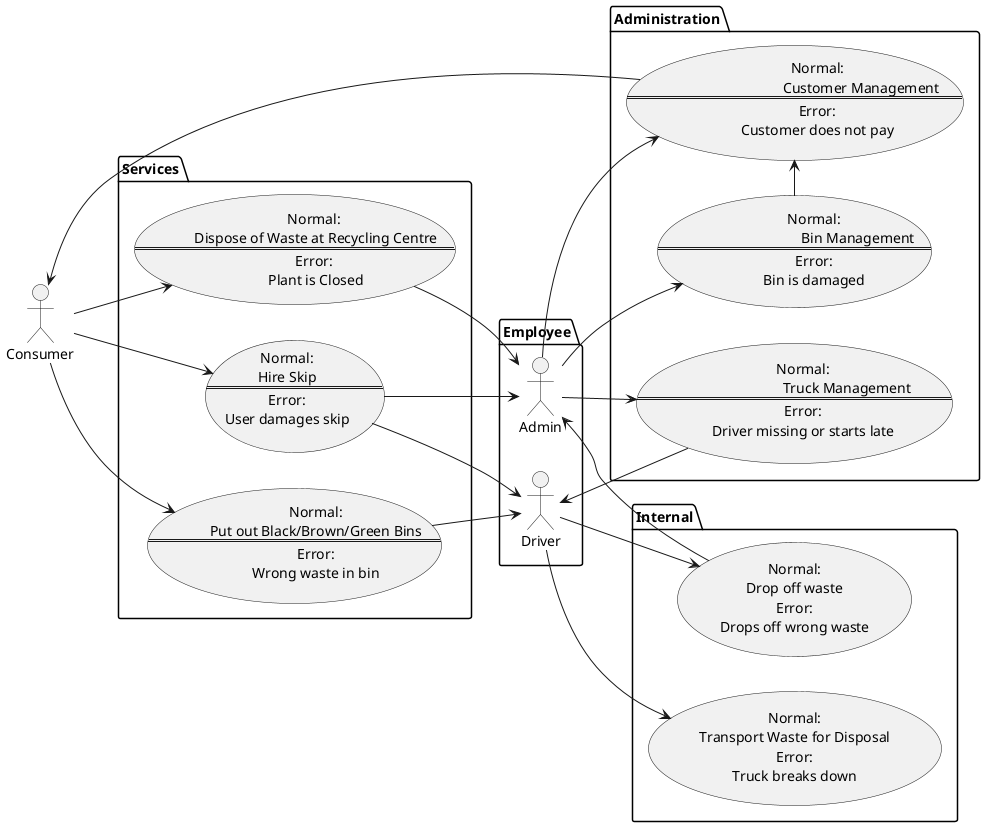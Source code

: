 @startuml Waste Management Company

left to right direction
actor Consumer as c

package Employee {
	actor Driver as d
	actor Admin as a
}

package Services {
	usecase centre as "
			Normal: 
			Dispose of Waste at Recycling Centre
			==
			Error: 
			Plant is Closed"
	
	usecase bins as "
			Normal:
			Put out Black/Brown/Green Bins
			==
			Error:
			Wrong waste in bin"
	
	usecase skip as "
			Normal:
			Hire Skip
			==
			Error:
			User damages skip"
}

package Internal {
    usecase transport as "
            Normal:
            Transport Waste for Disposal
            Error:
            Truck breaks down"

    usecase dropoff as "
            Normal:
            Drop off waste
            Error:
            Drops off wrong waste"
}

package Administration {

    usecase truckmanage as "
			Normal:
   			Truck Management
			==
			Error:
    		Driver missing or starts late"

    usecase customermanage as "
			Normal:
   			Customer Management
			==
			Error:
    		Customer does not pay"

    usecase binmanage as "
			Normal:
   			Bin Management
			==
			Error:
    		Bin is damaged"
}

c --> centre
c --> bins
c --> skip

bins --> d
skip --> d

d --> transport
d --> dropoff

dropoff --> a

a --> truckmanage
a --> customermanage
a --> binmanage

customermanage -> c
truckmanage -> d
binmanage -> customermanage

centre --> a
skip --> a


@enduml
